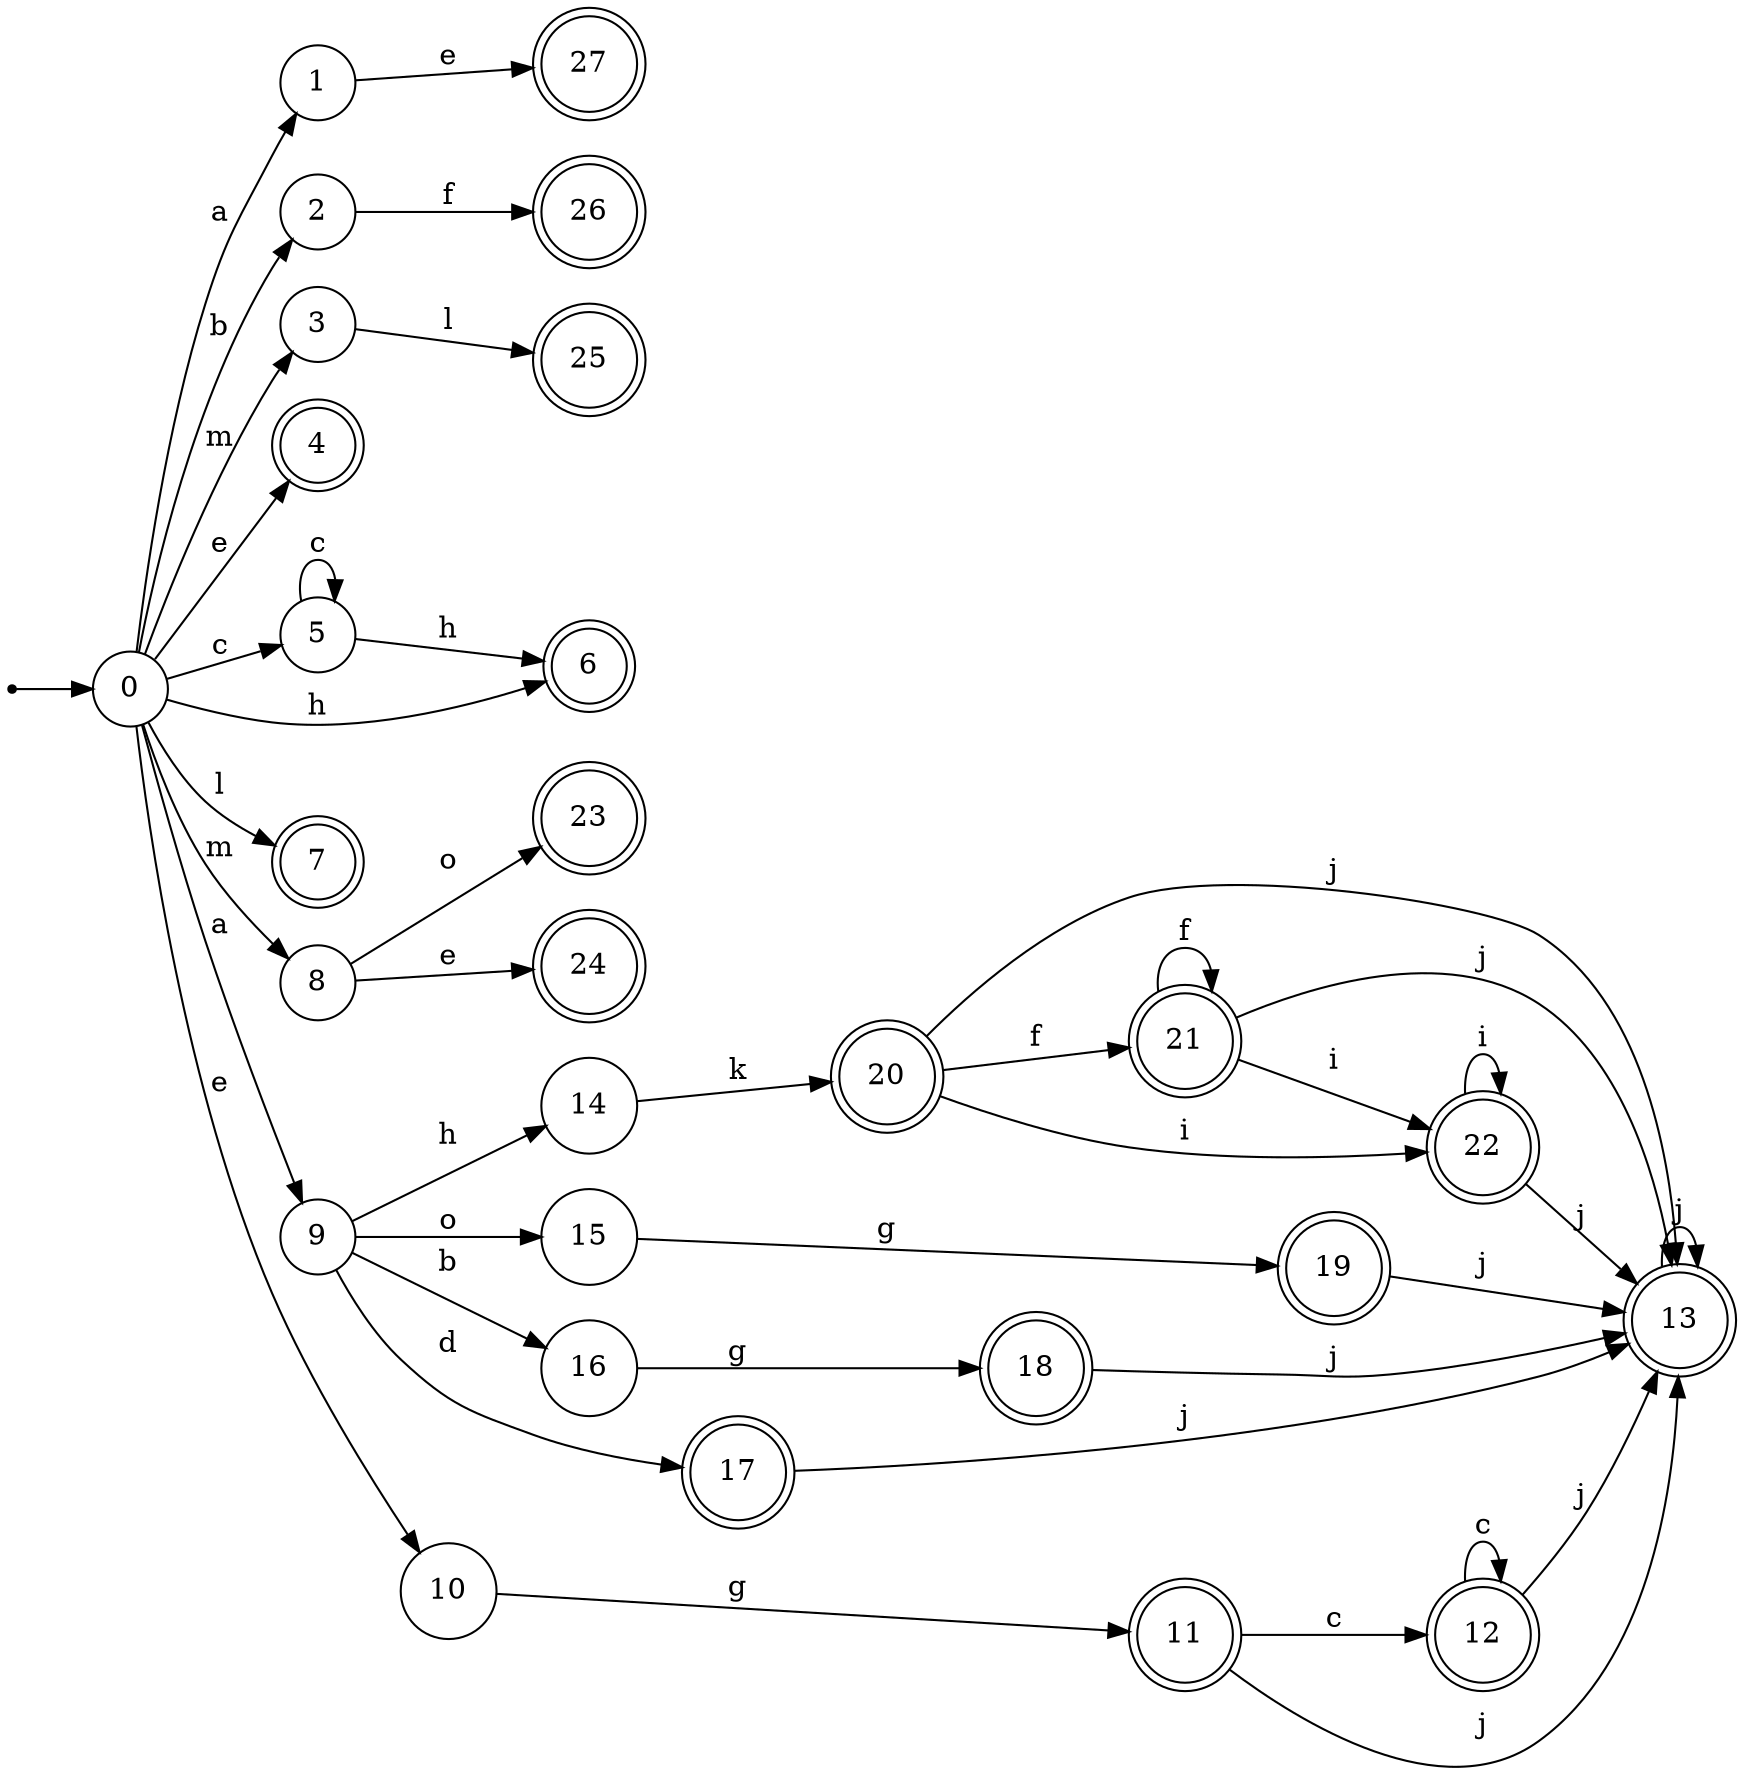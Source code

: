 digraph finite_state_machine {
rankdir=LR;
size="20,20";
node [shape = point]; "dummy0"
node [shape = circle]; "0";
"dummy0" -> "0";
node [shape = circle]; "1";
node [shape = circle]; "2";
node [shape = circle]; "3";
node [shape = doublecircle]; "4";node [shape = circle]; "5";
node [shape = doublecircle]; "6";node [shape = doublecircle]; "7";node [shape = circle]; "8";
node [shape = circle]; "9";
node [shape = circle]; "10";
node [shape = doublecircle]; "11";node [shape = doublecircle]; "12";node [shape = doublecircle]; "13";node [shape = circle]; "14";
node [shape = circle]; "15";
node [shape = circle]; "16";
node [shape = doublecircle]; "17";node [shape = doublecircle]; "18";node [shape = doublecircle]; "19";node [shape = doublecircle]; "20";node [shape = doublecircle]; "21";node [shape = doublecircle]; "22";node [shape = doublecircle]; "23";node [shape = doublecircle]; "24";node [shape = doublecircle]; "25";node [shape = doublecircle]; "26";node [shape = doublecircle]; "27";"0" -> "1" [label = "a"];
 "0" -> "9" [label = "a"];
 "0" -> "2" [label = "b"];
 "0" -> "8" [label = "m"];
 "0" -> "3" [label = "m"];
 "0" -> "10" [label = "e"];
 "0" -> "4" [label = "e"];
 "0" -> "5" [label = "c"];
 "0" -> "6" [label = "h"];
 "0" -> "7" [label = "l"];
 "10" -> "11" [label = "g"];
 "11" -> "12" [label = "c"];
 "11" -> "13" [label = "j"];
 "13" -> "13" [label = "j"];
 "12" -> "12" [label = "c"];
 "12" -> "13" [label = "j"];
 "9" -> "14" [label = "h"];
 "9" -> "15" [label = "o"];
 "9" -> "16" [label = "b"];
 "9" -> "17" [label = "d"];
 "17" -> "13" [label = "j"];
 "16" -> "18" [label = "g"];
 "18" -> "13" [label = "j"];
 "15" -> "19" [label = "g"];
 "19" -> "13" [label = "j"];
 "14" -> "20" [label = "k"];
 "20" -> "21" [label = "f"];
 "20" -> "22" [label = "i"];
 "20" -> "13" [label = "j"];
 "22" -> "22" [label = "i"];
 "22" -> "13" [label = "j"];
 "21" -> "21" [label = "f"];
 "21" -> "22" [label = "i"];
 "21" -> "13" [label = "j"];
 "8" -> "23" [label = "o"];
 "8" -> "24" [label = "e"];
 "5" -> "5" [label = "c"];
 "5" -> "6" [label = "h"];
 "3" -> "25" [label = "l"];
 "2" -> "26" [label = "f"];
 "1" -> "27" [label = "e"];
 }
